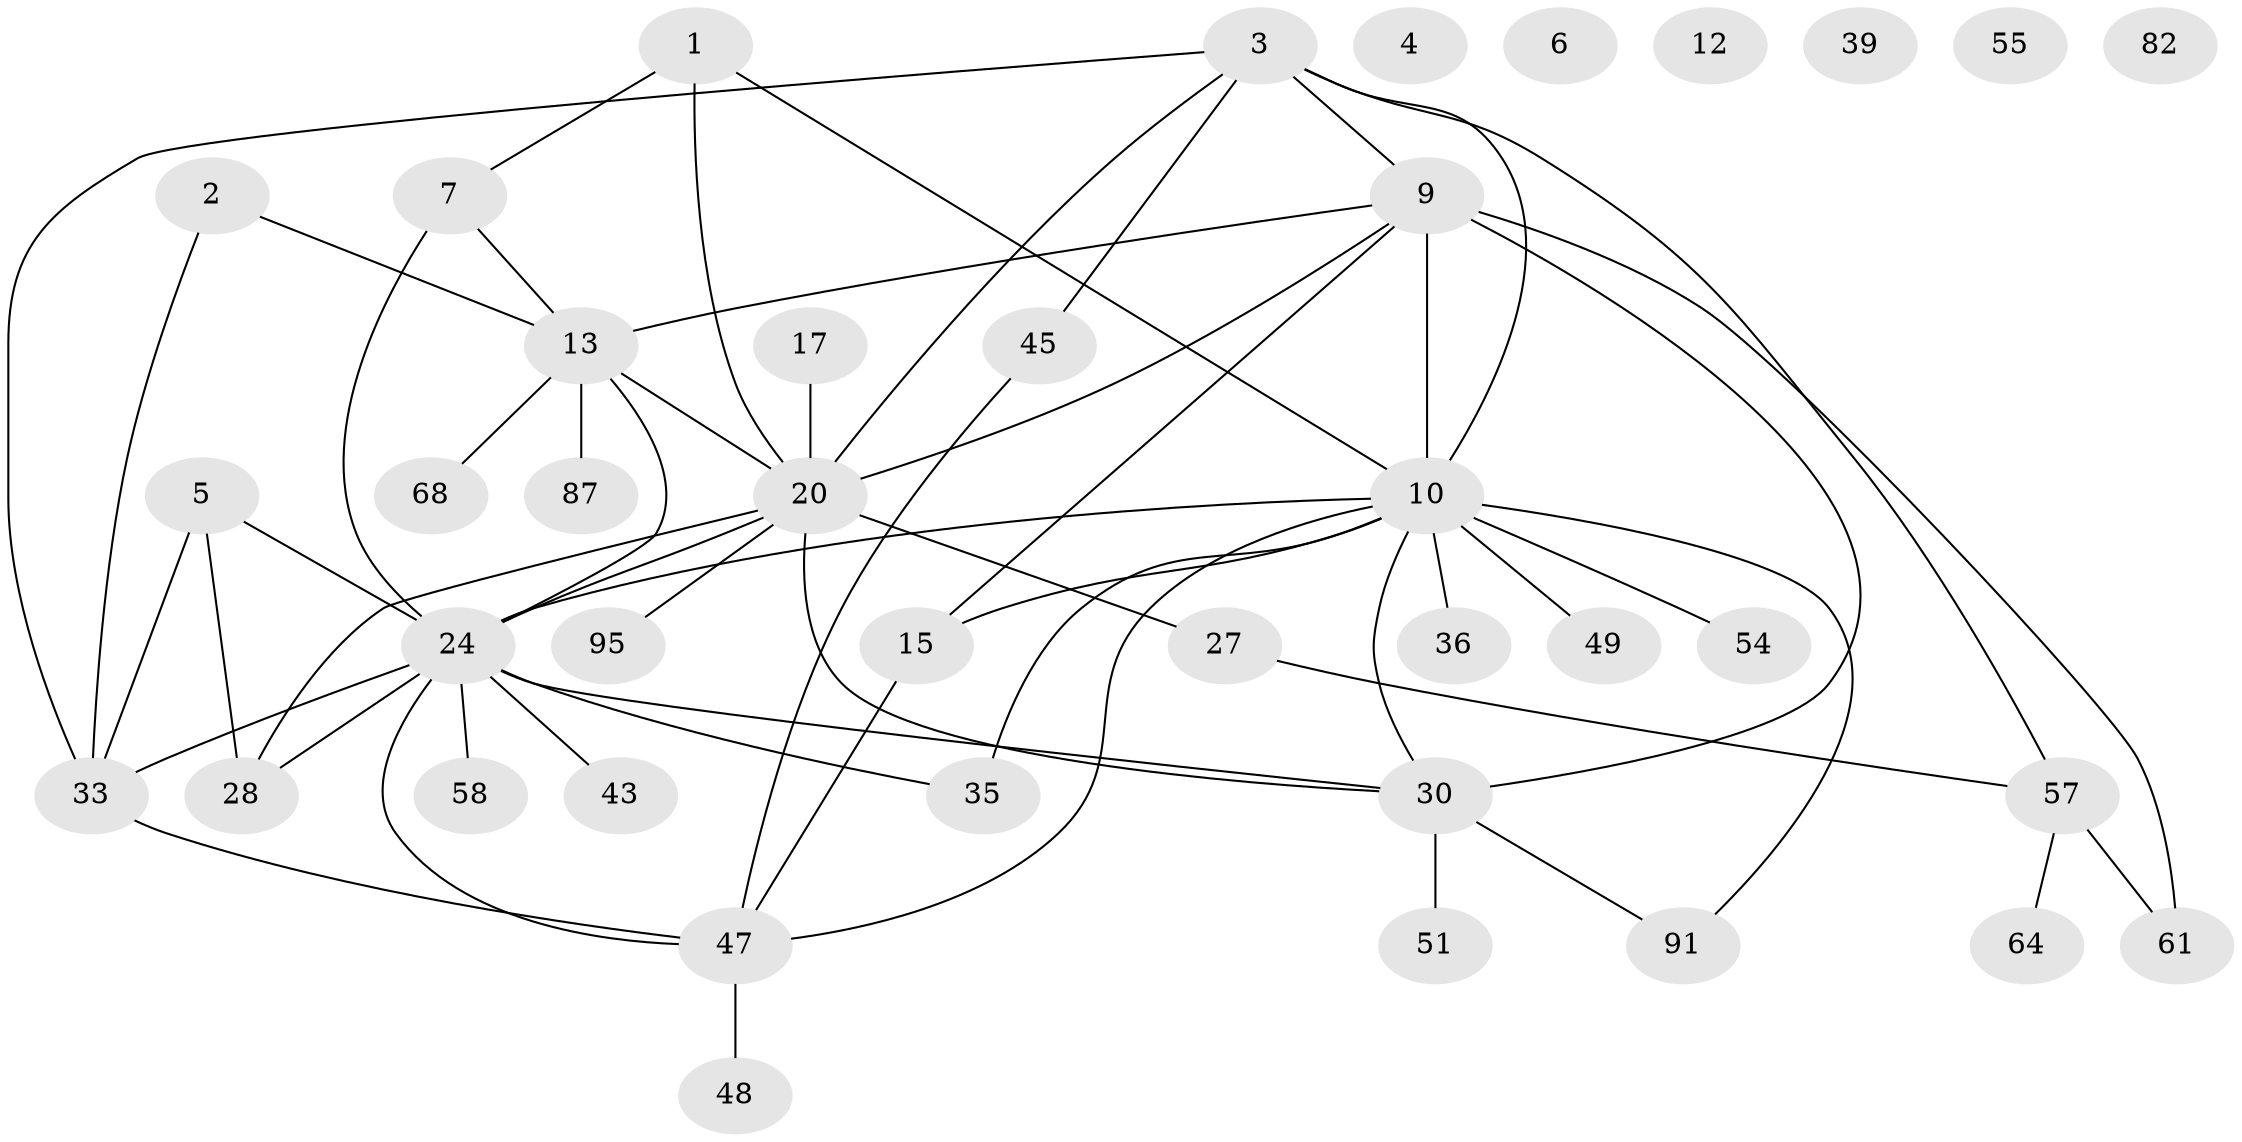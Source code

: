 // original degree distribution, {4: 0.17894736842105263, 3: 0.21052631578947367, 0: 0.05263157894736842, 1: 0.18947368421052632, 2: 0.2736842105263158, 5: 0.07368421052631578, 7: 0.010526315789473684, 6: 0.010526315789473684}
// Generated by graph-tools (version 1.1) at 2025/16/03/04/25 18:16:45]
// undirected, 39 vertices, 57 edges
graph export_dot {
graph [start="1"]
  node [color=gray90,style=filled];
  1 [super="+26"];
  2 [super="+53+8"];
  3 [super="+80+32+16"];
  4;
  5 [super="+41+85"];
  6 [super="+19"];
  7 [super="+14+52"];
  9 [super="+34+11"];
  10 [super="+18"];
  12;
  13 [super="+78+67"];
  15 [super="+23"];
  17;
  20 [super="+21+22"];
  24 [super="+25+31+56"];
  27 [super="+94"];
  28;
  30 [super="+73+59+66+63"];
  33;
  35;
  36 [super="+40"];
  39;
  43;
  45;
  47 [super="+83"];
  48;
  49;
  51;
  54;
  55;
  57 [super="+77"];
  58;
  61 [super="+76"];
  64 [super="+71"];
  68;
  82;
  87;
  91;
  95;
  1 -- 20;
  1 -- 10;
  1 -- 7;
  2 -- 33;
  2 -- 13;
  3 -- 20;
  3 -- 33;
  3 -- 57;
  3 -- 45;
  3 -- 10;
  3 -- 9;
  5 -- 33;
  5 -- 24;
  5 -- 28;
  7 -- 24 [weight=2];
  7 -- 13;
  9 -- 15;
  9 -- 20;
  9 -- 30 [weight=2];
  9 -- 61;
  9 -- 10 [weight=2];
  9 -- 13;
  10 -- 30;
  10 -- 35;
  10 -- 36 [weight=2];
  10 -- 15;
  10 -- 47;
  10 -- 49 [weight=2];
  10 -- 54 [weight=2];
  10 -- 24 [weight=3];
  10 -- 91;
  13 -- 68;
  13 -- 87;
  13 -- 20;
  13 -- 24;
  15 -- 47;
  17 -- 20;
  20 -- 24;
  20 -- 27;
  20 -- 28;
  20 -- 30;
  20 -- 95;
  24 -- 33;
  24 -- 43;
  24 -- 47;
  24 -- 28;
  24 -- 35;
  24 -- 58;
  24 -- 30;
  27 -- 57;
  30 -- 91;
  30 -- 51;
  33 -- 47;
  45 -- 47;
  47 -- 48;
  57 -- 64;
  57 -- 61;
}
